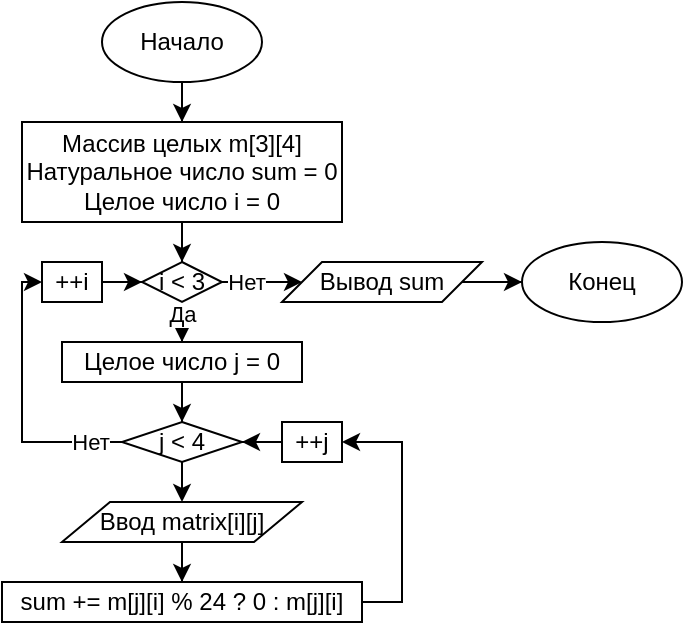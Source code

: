 <mxfile version="13.1.14"><diagram id="Hsi1N0cberL_-BoPGEi5" name="Page-1"><mxGraphModel dx="635" dy="281" grid="1" gridSize="10" guides="1" tooltips="1" connect="1" arrows="1" fold="1" page="1" pageScale="1" pageWidth="850" pageHeight="1100" math="0" shadow="0"><root><mxCell id="0"/><mxCell id="1" parent="0"/><mxCell id="LDhQOHuRyV1jIk14AgpL-1735" style="edgeStyle=orthogonalEdgeStyle;rounded=0;orthogonalLoop=1;jettySize=auto;html=1;entryX=0.5;entryY=0;entryDx=0;entryDy=0;" edge="1" parent="1" source="LDhQOHuRyV1jIk14AgpL-1736" target="LDhQOHuRyV1jIk14AgpL-1738"><mxGeometry relative="1" as="geometry"/></mxCell><mxCell id="LDhQOHuRyV1jIk14AgpL-1736" value="Начало" style="ellipse;whiteSpace=wrap;html=1;" vertex="1" parent="1"><mxGeometry x="170" y="780" width="80" height="40" as="geometry"/></mxCell><mxCell id="LDhQOHuRyV1jIk14AgpL-1737" style="edgeStyle=orthogonalEdgeStyle;rounded=0;orthogonalLoop=1;jettySize=auto;html=1;entryX=0.5;entryY=0;entryDx=0;entryDy=0;" edge="1" parent="1" source="LDhQOHuRyV1jIk14AgpL-1738" target="LDhQOHuRyV1jIk14AgpL-1744"><mxGeometry relative="1" as="geometry"/></mxCell><mxCell id="LDhQOHuRyV1jIk14AgpL-1738" value="Массив целых m[3][4]&lt;br&gt;Натуральное число sum = 0&lt;br&gt;Целое число i = 0" style="rounded=0;whiteSpace=wrap;html=1;" vertex="1" parent="1"><mxGeometry x="130" y="840" width="160" height="50" as="geometry"/></mxCell><mxCell id="LDhQOHuRyV1jIk14AgpL-1739" value="Конец" style="ellipse;whiteSpace=wrap;html=1;" vertex="1" parent="1"><mxGeometry x="380" y="900" width="80" height="40" as="geometry"/></mxCell><mxCell id="LDhQOHuRyV1jIk14AgpL-1740" style="edgeStyle=orthogonalEdgeStyle;rounded=0;orthogonalLoop=1;jettySize=auto;html=1;entryX=0.5;entryY=0;entryDx=0;entryDy=0;" edge="1" parent="1" source="LDhQOHuRyV1jIk14AgpL-1744" target="LDhQOHuRyV1jIk14AgpL-1746"><mxGeometry relative="1" as="geometry"/></mxCell><mxCell id="LDhQOHuRyV1jIk14AgpL-1741" value="Да" style="edgeLabel;html=1;align=center;verticalAlign=middle;resizable=0;points=[];" vertex="1" connectable="0" parent="LDhQOHuRyV1jIk14AgpL-1740"><mxGeometry x="0.519" relative="1" as="geometry"><mxPoint as="offset"/></mxGeometry></mxCell><mxCell id="LDhQOHuRyV1jIk14AgpL-1742" style="edgeStyle=orthogonalEdgeStyle;rounded=0;orthogonalLoop=1;jettySize=auto;html=1;entryX=0;entryY=0.5;entryDx=0;entryDy=0;" edge="1" parent="1" source="LDhQOHuRyV1jIk14AgpL-1744" target="LDhQOHuRyV1jIk14AgpL-1781"><mxGeometry relative="1" as="geometry"/></mxCell><mxCell id="LDhQOHuRyV1jIk14AgpL-1743" value="Нет" style="edgeLabel;html=1;align=center;verticalAlign=middle;resizable=0;points=[];" vertex="1" connectable="0" parent="LDhQOHuRyV1jIk14AgpL-1742"><mxGeometry x="-0.616" relative="1" as="geometry"><mxPoint as="offset"/></mxGeometry></mxCell><mxCell id="LDhQOHuRyV1jIk14AgpL-1744" value="i &amp;lt; 3" style="rhombus;whiteSpace=wrap;html=1;" vertex="1" parent="1"><mxGeometry x="190" y="910" width="40" height="20" as="geometry"/></mxCell><mxCell id="LDhQOHuRyV1jIk14AgpL-1745" style="edgeStyle=orthogonalEdgeStyle;rounded=0;orthogonalLoop=1;jettySize=auto;html=1;entryX=0.5;entryY=0;entryDx=0;entryDy=0;" edge="1" parent="1" source="LDhQOHuRyV1jIk14AgpL-1746" target="LDhQOHuRyV1jIk14AgpL-1751"><mxGeometry relative="1" as="geometry"/></mxCell><mxCell id="LDhQOHuRyV1jIk14AgpL-1746" value="Целое число j = 0" style="rounded=0;whiteSpace=wrap;html=1;" vertex="1" parent="1"><mxGeometry x="150" y="950" width="120" height="20" as="geometry"/></mxCell><mxCell id="LDhQOHuRyV1jIk14AgpL-1747" style="edgeStyle=orthogonalEdgeStyle;rounded=0;orthogonalLoop=1;jettySize=auto;html=1;entryX=0;entryY=0.5;entryDx=0;entryDy=0;" edge="1" parent="1" source="LDhQOHuRyV1jIk14AgpL-1751" target="LDhQOHuRyV1jIk14AgpL-1753"><mxGeometry relative="1" as="geometry"><Array as="points"><mxPoint x="130" y="1000"/><mxPoint x="130" y="920"/></Array></mxGeometry></mxCell><mxCell id="LDhQOHuRyV1jIk14AgpL-1748" value="Нет" style="edgeLabel;html=1;align=center;verticalAlign=middle;resizable=0;points=[];" vertex="1" connectable="0" parent="LDhQOHuRyV1jIk14AgpL-1747"><mxGeometry x="-0.768" relative="1" as="geometry"><mxPoint as="offset"/></mxGeometry></mxCell><mxCell id="LDhQOHuRyV1jIk14AgpL-1749" style="edgeStyle=orthogonalEdgeStyle;rounded=0;orthogonalLoop=1;jettySize=auto;html=1;entryX=0.5;entryY=0;entryDx=0;entryDy=0;" edge="1" parent="1" source="LDhQOHuRyV1jIk14AgpL-1751"><mxGeometry relative="1" as="geometry"><mxPoint x="210" y="1030" as="targetPoint"/></mxGeometry></mxCell><mxCell id="LDhQOHuRyV1jIk14AgpL-1751" value="j &amp;lt; 4" style="rhombus;whiteSpace=wrap;html=1;" vertex="1" parent="1"><mxGeometry x="180" y="990" width="60" height="20" as="geometry"/></mxCell><mxCell id="LDhQOHuRyV1jIk14AgpL-1752" style="edgeStyle=orthogonalEdgeStyle;rounded=0;orthogonalLoop=1;jettySize=auto;html=1;entryX=0;entryY=0.5;entryDx=0;entryDy=0;" edge="1" parent="1" source="LDhQOHuRyV1jIk14AgpL-1753" target="LDhQOHuRyV1jIk14AgpL-1744"><mxGeometry relative="1" as="geometry"/></mxCell><mxCell id="LDhQOHuRyV1jIk14AgpL-1753" value="++i" style="rounded=0;whiteSpace=wrap;html=1;" vertex="1" parent="1"><mxGeometry x="140" y="910" width="30" height="20" as="geometry"/></mxCell><mxCell id="LDhQOHuRyV1jIk14AgpL-1779" style="edgeStyle=orthogonalEdgeStyle;rounded=0;orthogonalLoop=1;jettySize=auto;html=1;" edge="1" parent="1" source="LDhQOHuRyV1jIk14AgpL-1767" target="LDhQOHuRyV1jIk14AgpL-1778"><mxGeometry relative="1" as="geometry"/></mxCell><mxCell id="LDhQOHuRyV1jIk14AgpL-1767" value="Ввод matrix[i][j]" style="shape=parallelogram;perimeter=parallelogramPerimeter;whiteSpace=wrap;html=1;" vertex="1" parent="1"><mxGeometry x="150" y="1030" width="120" height="20" as="geometry"/></mxCell><mxCell id="LDhQOHuRyV1jIk14AgpL-1768" style="edgeStyle=orthogonalEdgeStyle;rounded=0;orthogonalLoop=1;jettySize=auto;html=1;entryX=1;entryY=0.5;entryDx=0;entryDy=0;" edge="1" parent="1" source="LDhQOHuRyV1jIk14AgpL-1769" target="LDhQOHuRyV1jIk14AgpL-1751"><mxGeometry relative="1" as="geometry"/></mxCell><mxCell id="LDhQOHuRyV1jIk14AgpL-1769" value="++j" style="rounded=0;whiteSpace=wrap;html=1;" vertex="1" parent="1"><mxGeometry x="260" y="990" width="30" height="20" as="geometry"/></mxCell><mxCell id="LDhQOHuRyV1jIk14AgpL-1780" style="edgeStyle=orthogonalEdgeStyle;rounded=0;orthogonalLoop=1;jettySize=auto;html=1;entryX=1;entryY=0.5;entryDx=0;entryDy=0;" edge="1" parent="1" source="LDhQOHuRyV1jIk14AgpL-1778" target="LDhQOHuRyV1jIk14AgpL-1769"><mxGeometry relative="1" as="geometry"><Array as="points"><mxPoint x="320" y="1080"/><mxPoint x="320" y="1000"/></Array></mxGeometry></mxCell><mxCell id="LDhQOHuRyV1jIk14AgpL-1778" value="sum += m[j][i] % 24 ? 0 : m[j][i]" style="rounded=0;whiteSpace=wrap;html=1;" vertex="1" parent="1"><mxGeometry x="120" y="1070" width="180" height="20" as="geometry"/></mxCell><mxCell id="LDhQOHuRyV1jIk14AgpL-1782" style="edgeStyle=orthogonalEdgeStyle;rounded=0;orthogonalLoop=1;jettySize=auto;html=1;" edge="1" parent="1" source="LDhQOHuRyV1jIk14AgpL-1781" target="LDhQOHuRyV1jIk14AgpL-1739"><mxGeometry relative="1" as="geometry"/></mxCell><mxCell id="LDhQOHuRyV1jIk14AgpL-1781" value="Вывод sum" style="shape=parallelogram;perimeter=parallelogramPerimeter;whiteSpace=wrap;html=1;" vertex="1" parent="1"><mxGeometry x="260" y="910" width="100" height="20" as="geometry"/></mxCell></root></mxGraphModel></diagram></mxfile>